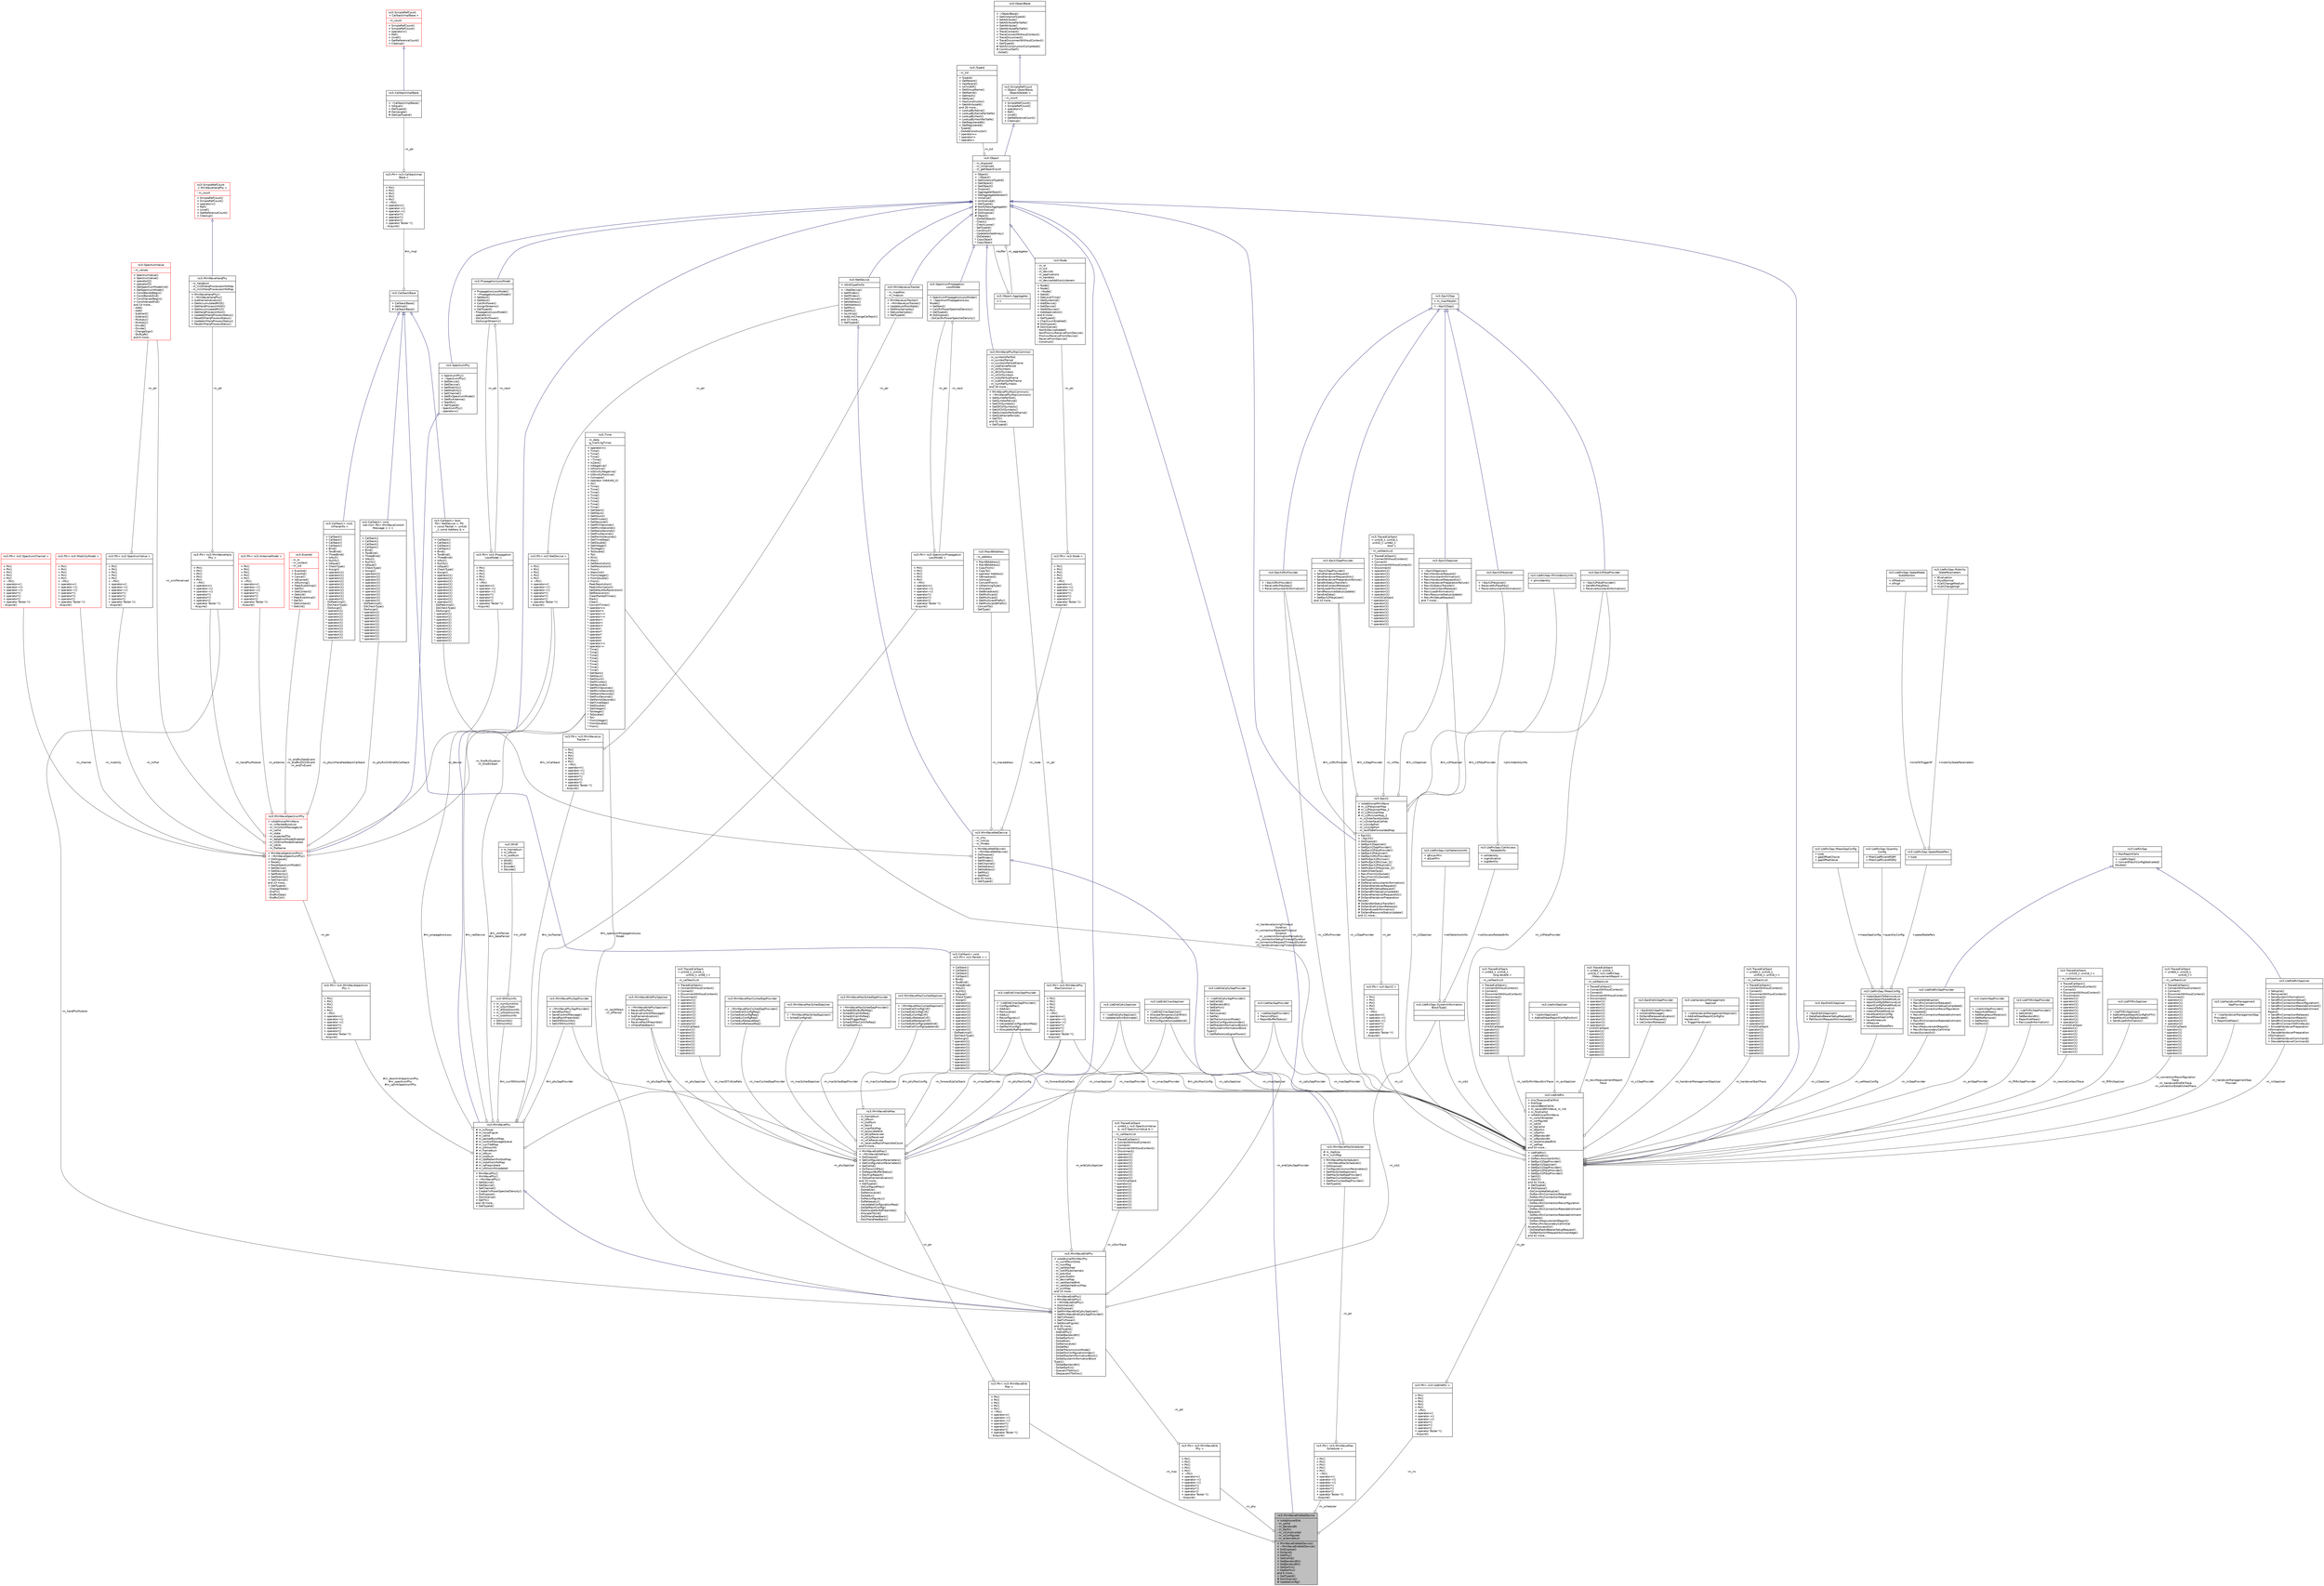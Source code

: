 digraph "ns3::MmWaveEnbNetDevice"
{
  edge [fontname="Helvetica",fontsize="10",labelfontname="Helvetica",labelfontsize="10"];
  node [fontname="Helvetica",fontsize="10",shape=record];
  Node1 [label="{ns3::MmWaveEnbNetDevice\n|+ isAdditionalEnb\l- m_cellId\l- m_Bandwidth\l- m_Earfcn\l- m_isConstructed\l- m_isConfigured\l- m_antennaNum\l|+ MmWaveEnbNetDevice()\l+ ~MmWaveEnbNetDevice()\l+ DoDispose()\l+ DoSend()\l+ GetPhy()\l+ GetCellId()\l+ GetBandwidth()\l+ SetBandwidth()\l+ SetEarfcn()\l+ GetEarfcn()\land 6 more...\l+ GetTypeId()\l# DoInitialize()\l# UpdateConfig()\l}",height=0.2,width=0.4,color="black", fillcolor="grey75", style="filled", fontcolor="black"];
  Node2 -> Node1 [dir="back",color="midnightblue",fontsize="10",style="solid",arrowtail="onormal"];
  Node2 [label="{ns3::MmWaveNetDevice\n|- m_mtu\l- m_linkUp\l- m_ifIndex\l|+ MmWaveNetDevice()\l+ ~MmWaveNetDevice()\l+ DoDispose()\l+ SetIfIndex()\l+ GetIfIndex()\l+ GetChannel()\l+ SetAddress()\l+ GetAddress()\l+ SetMtu()\l+ GetMtu()\land 20 more...\l+ GetTypeId()\l}",height=0.2,width=0.4,color="black", fillcolor="white", style="filled",URL="$dd/d87/classns3_1_1MmWaveNetDevice.html"];
  Node3 -> Node2 [dir="back",color="midnightblue",fontsize="10",style="solid",arrowtail="onormal"];
  Node3 [label="{ns3::NetDevice\n|+ isEnbTypeForDc\l|+ ~NetDevice()\l+ SetIfIndex()\l+ GetIfIndex()\l+ GetChannel()\l+ SetAddress()\l+ GetAddress()\l+ SetMtu()\l+ GetMtu()\l+ IsLinkUp()\l+ AddLinkChangeCallback()\land 15 more...\l+ GetTypeId()\l}",height=0.2,width=0.4,color="black", fillcolor="white", style="filled",URL="$d9/dac/classns3_1_1NetDevice.html",tooltip="Network layer to device interface. "];
  Node4 -> Node3 [dir="back",color="midnightblue",fontsize="10",style="solid",arrowtail="onormal"];
  Node4 [label="{ns3::Object\n|- m_disposed\l- m_initialized\l- m_getObjectCount\l|+ Object()\l+ ~Object()\l+ GetInstanceTypeId()\l+ GetObject()\l+ GetObject()\l+ Dispose()\l+ AggregateObject()\l+ GetAggregateIterator()\l+ Initialize()\l+ IsInitialized()\l+ GetTypeId()\l# NotifyNewAggregate()\l# DoInitialize()\l# DoDispose()\l# Object()\l- DoGetObject()\l- Check()\l- CheckLoose()\l- SetTypeId()\l- Construct()\l- UpdateSortedArray()\l- DoDelete()\l* CopyObject\l* CopyObject\l}",height=0.2,width=0.4,color="black", fillcolor="white", style="filled",URL="$d9/d77/classns3_1_1Object.html",tooltip="A base class which provides memory management and object aggregation. "];
  Node5 -> Node4 [dir="back",color="midnightblue",fontsize="10",style="solid",arrowtail="onormal"];
  Node5 [label="{ns3::SimpleRefCount\l\< Object, ObjectBase,\l ObjectDeleter \>\n|- m_count\l|+ SimpleRefCount()\l+ SimpleRefCount()\l+ operator=()\l+ Ref()\l+ Unref()\l+ GetReferenceCount()\l+ Cleanup()\l}",height=0.2,width=0.4,color="black", fillcolor="white", style="filled",URL="$da/da1/classns3_1_1SimpleRefCount.html"];
  Node6 -> Node5 [dir="back",color="midnightblue",fontsize="10",style="solid",arrowtail="onormal"];
  Node6 [label="{ns3::ObjectBase\n||+ ~ObjectBase()\l+ GetInstanceTypeId()\l+ SetAttribute()\l+ SetAttributeFailSafe()\l+ GetAttribute()\l+ GetAttributeFailSafe()\l+ TraceConnect()\l+ TraceConnectWithoutContext()\l+ TraceDisconnect()\l+ TraceDisconnectWithoutContext()\l+ GetTypeId()\l# NotifyConstructionCompleted()\l# ConstructSelf()\l- DoSet()\l}",height=0.2,width=0.4,color="black", fillcolor="white", style="filled",URL="$d2/dac/classns3_1_1ObjectBase.html",tooltip="Anchor the ns-3 type and attribute system. "];
  Node7 -> Node4 [color="grey25",fontsize="10",style="solid",label=" -m_tid" ,arrowhead="odiamond"];
  Node7 [label="{ns3::TypeId\n|- m_tid\l|+ TypeId()\l+ GetParent()\l+ HasParent()\l+ IsChildOf()\l+ GetGroupName()\l+ GetName()\l+ GetHash()\l+ GetSize()\l+ HasConstructor()\l+ GetAttributeN()\land 26 more...\l+ LookupByName()\l+ LookupByNameFailSafe()\l+ LookupByHash()\l+ LookupByHashFailSafe()\l+ GetRegisteredN()\l+ GetRegistered()\l- TypeId()\l- DoAddConstructor()\l* operator==\l* operator!=\l* operator\<\l}",height=0.2,width=0.4,color="black", fillcolor="white", style="filled",URL="$d6/d11/classns3_1_1TypeId.html",tooltip="a unique identifier for an interface. "];
  Node8 -> Node4 [color="grey25",fontsize="10",style="solid",label=" -m_aggregates" ,arrowhead="odiamond"];
  Node8 [label="{ns3::Object::Aggregates\n|+ n\l|}",height=0.2,width=0.4,color="black", fillcolor="white", style="filled",URL="$d5/de9/structns3_1_1Object_1_1Aggregates.html"];
  Node4 -> Node8 [color="grey25",fontsize="10",style="solid",label=" +buffer" ,arrowhead="odiamond"];
  Node9 -> Node2 [color="grey25",fontsize="10",style="solid",label=" -m_macaddress" ,arrowhead="odiamond"];
  Node9 [label="{ns3::Mac48Address\n|- m_address\l|+ Mac48Address()\l+ Mac48Address()\l+ CopyFrom()\l+ CopyTo()\l+ operator Address()\l+ IsBroadcast()\l+ IsGroup()\l+ ConvertFrom()\l+ IsMatchingType()\l+ Allocate()\l+ GetBroadcast()\l+ GetMulticast()\l+ GetMulticast()\l+ GetMulticastPrefix()\l+ GetMulticast6Prefix()\l- ConvertTo()\l- GetType()\l}",height=0.2,width=0.4,color="black", fillcolor="white", style="filled",URL="$db/dee/classns3_1_1Mac48Address.html",tooltip="an EUI-48 address "];
  Node10 -> Node2 [color="grey25",fontsize="10",style="solid",label=" -m_node" ,arrowhead="odiamond"];
  Node10 [label="{ns3::Ptr\< ns3::Node \>\n||+ Ptr()\l+ Ptr()\l+ Ptr()\l+ Ptr()\l+ Ptr()\l+ ~Ptr()\l+ operator=()\l+ operator-\>()\l+ operator-\>()\l+ operator*()\l+ operator*()\l+ operator!()\l+ operator Tester *()\l- Acquire()\l}",height=0.2,width=0.4,color="black", fillcolor="white", style="filled",URL="$dc/d90/classns3_1_1Ptr.html"];
  Node11 -> Node10 [color="grey25",fontsize="10",style="solid",label=" -m_ptr" ,arrowhead="odiamond"];
  Node11 [label="{ns3::Node\n|- m_id\l- m_sid\l- m_devices\l- m_applications\l- m_handlers\l- m_deviceAdditionListeners\l|+ Node()\l+ Node()\l+ ~Node()\l+ GetId()\l+ GetLocalTime()\l+ GetSystemId()\l+ AddDevice()\l+ GetDevice()\l+ GetNDevices()\l+ AddApplication()\land 6 more...\l+ GetTypeId()\l+ ChecksumEnabled()\l# DoDispose()\l# DoInitialize()\l- NotifyDeviceAdded()\l- NonPromiscReceiveFromDevice()\l- PromiscReceiveFromDevice()\l- ReceiveFromDevice()\l- Construct()\l}",height=0.2,width=0.4,color="black", fillcolor="white", style="filled",URL="$dd/ded/classns3_1_1Node.html",tooltip="A network Node. "];
  Node4 -> Node11 [dir="back",color="midnightblue",fontsize="10",style="solid",arrowtail="onormal"];
  Node12 -> Node2 [color="grey25",fontsize="10",style="solid",label=" #m_rxCallback" ,arrowhead="odiamond"];
  Node12 [label="{ns3::Callback\< bool,\l Ptr\< NetDevice \>, Ptr\l\< const Packet \>, uint16\l_t, const Address & \>\n||+ Callback()\l+ Callback()\l+ Callback()\l+ Callback()\l+ Bind()\l+ TwoBind()\l+ ThreeBind()\l+ IsNull()\l+ Nullify()\l+ IsEqual()\l+ CheckType()\l+ Assign()\l+ operator()()\l+ operator()()\l+ operator()()\l+ operator()()\l+ operator()()\l+ operator()()\l+ operator()()\l+ operator()()\l+ operator()()\l+ operator()()\l- DoPeekImpl()\l- DoCheckType()\l- DoAssign()\l* operator()()\l* operator()()\l* operator()()\l* operator()()\l* operator()()\l* operator()()\l* operator()()\l* operator()()\l* operator()()\l* operator()()\l}",height=0.2,width=0.4,color="black", fillcolor="white", style="filled",URL="$d1/d48/classns3_1_1Callback.html"];
  Node13 -> Node12 [dir="back",color="midnightblue",fontsize="10",style="solid",arrowtail="onormal"];
  Node13 [label="{ns3::CallbackBase\n||+ CallbackBase()\l+ GetImpl()\l# CallbackBase()\l}",height=0.2,width=0.4,color="black", fillcolor="white", style="filled",URL="$d7/db5/classns3_1_1CallbackBase.html"];
  Node14 -> Node13 [color="grey25",fontsize="10",style="solid",label=" #m_impl" ,arrowhead="odiamond"];
  Node14 [label="{ns3::Ptr\< ns3::CallbackImpl\lBase \>\n||+ Ptr()\l+ Ptr()\l+ Ptr()\l+ Ptr()\l+ Ptr()\l+ ~Ptr()\l+ operator=()\l+ operator-\>()\l+ operator-\>()\l+ operator*()\l+ operator*()\l+ operator!()\l+ operator Tester *()\l- Acquire()\l}",height=0.2,width=0.4,color="black", fillcolor="white", style="filled",URL="$dc/d90/classns3_1_1Ptr.html"];
  Node15 -> Node14 [color="grey25",fontsize="10",style="solid",label=" -m_ptr" ,arrowhead="odiamond"];
  Node15 [label="{ns3::CallbackImplBase\n||+ ~CallbackImplBase()\l+ IsEqual()\l+ GetTypeid()\l# Demangle()\l# GetCppTypeid()\l}",height=0.2,width=0.4,color="black", fillcolor="white", style="filled",URL="$d3/dfa/classns3_1_1CallbackImplBase.html"];
  Node16 -> Node15 [dir="back",color="midnightblue",fontsize="10",style="solid",arrowtail="onormal"];
  Node16 [label="{ns3::SimpleRefCount\l\< CallbackImplBase \>\n|- m_count\l|+ SimpleRefCount()\l+ SimpleRefCount()\l+ operator=()\l+ Ref()\l+ Unref()\l+ GetReferenceCount()\l+ Cleanup()\l}",height=0.2,width=0.4,color="red", fillcolor="white", style="filled",URL="$da/da1/classns3_1_1SimpleRefCount.html"];
  Node17 -> Node1 [color="grey25",fontsize="10",style="solid",label=" -m_rrc" ,arrowhead="odiamond"];
  Node17 [label="{ns3::Ptr\< ns3::LteEnbRrc \>\n||+ Ptr()\l+ Ptr()\l+ Ptr()\l+ Ptr()\l+ Ptr()\l+ ~Ptr()\l+ operator=()\l+ operator-\>()\l+ operator-\>()\l+ operator*()\l+ operator*()\l+ operator!()\l+ operator Tester *()\l- Acquire()\l}",height=0.2,width=0.4,color="black", fillcolor="white", style="filled",URL="$dc/d90/classns3_1_1Ptr.html"];
  Node18 -> Node17 [color="grey25",fontsize="10",style="solid",label=" -m_ptr" ,arrowhead="odiamond"];
  Node18 [label="{ns3::LteEnbRrc\n|+ ImsiTosecondCellRnti\l+ EnbType\l+ secondBestCellId\l+ m_secondMmWave_m_rnti\l+ m_firstCellId\l+ isAdditionalMmWave\l- m_switchEnabled\l- m_configured\l- m_cellId\l- m_lteCellId\l- m_dlEarfcn\l- m_ulEarfcn\l- m_dlBandwidth\l- m_ulBandwidth\l- m_lastAllocatedRnti\l- m_ueMap\land 43 more...\l|+ LteEnbRrc()\l+ ~LteEnbRrc()\l+ DoRecvAssistantInfo()\l+ SetEpcX2SapProvider()\l+ GetEpcX2SapUser()\l+ GetEpcX2SapProvider()\l+ SetEpcX2PdcpProvider()\l+ GetEpcX2PdcpProvider()\l+ SetX2()\l+ GetX2()\land 42 more...\l+ GetTypeId()\l# DoDispose()\l- DoCompleteSetupUe()\l- DoRecvRrcConnectionRequest()\l- DoRecvRrcConnectionSetup\lCompleted()\l- DoRecvRrcConnectionReconfiguration\lCompleted()\l- DoRecvRrcConnectionReestablishment\lRequest()\l- DoRecvRrcConnectionReestablishment\lComplete()\l- DoRecvMeasurementReport()\l- DoRecvRrcSecondaryCellInitial\lAccessSuccessful()\l- DoDataRadioBearerSetupRequest()\l- DoPathSwitchRequestAcknowledge()\land 42 more...\l}",height=0.2,width=0.4,color="black", fillcolor="white", style="filled",URL="$de/d65/classns3_1_1LteEnbRrc.html"];
  Node4 -> Node18 [dir="back",color="midnightblue",fontsize="10",style="solid",arrowtail="onormal"];
  Node19 -> Node18 [color="grey25",fontsize="10",style="solid",label=" -m_notifyMmWaveSinrTrace" ,arrowhead="odiamond"];
  Node19 [label="{ns3::TracedCallback\l\< uint64_t, uint16_t,\l long double \>\n|- m_callbackList\l|+ TracedCallback()\l+ ConnectWithoutContext()\l+ Connect()\l+ DisconnectWithoutContext()\l+ Disconnect()\l+ operator()()\l+ operator()()\l+ operator()()\l+ operator()()\l+ operator()()\l+ operator()()\l+ operator()()\l+ operator()()\l+ operator()()\l* Uint32Callback\l* operator()()\l* operator()()\l* operator()()\l* operator()()\l* operator()()\l* operator()()\l* operator()()\l* operator()()\l* operator()()\l}",height=0.2,width=0.4,color="black", fillcolor="white", style="filled",URL="$df/dec/classns3_1_1TracedCallback.html"];
  Node20 -> Node18 [color="grey25",fontsize="10",style="solid",label=" -m_anrSapUser" ,arrowhead="odiamond"];
  Node20 [label="{ns3::LteAnrSapUser\n||+ ~LteAnrSapUser()\l+ AddUeMeasReportConfigForAnr()\l}",height=0.2,width=0.4,color="black", fillcolor="white", style="filled",URL="$dd/d11/classns3_1_1LteAnrSapUser.html",tooltip="Service Access Point (SAP) offered by the eNodeB RRC instance to the ANR instance. "];
  Node21 -> Node18 [color="grey25",fontsize="10",style="solid",label=" -m_cphySapProvider" ,arrowhead="odiamond"];
  Node21 [label="{ns3::LteEnbCphySapProvider\n||+ ~LteEnbCphySapProvider()\l+ SetCellId()\l+ SetBandwidth()\l+ SetEarfcn()\l+ AddUe()\l+ RemoveUe()\l+ SetPa()\l+ SetTransmissionMode()\l+ SetSrsConfigurationIndex()\l+ SetMasterInformationBlock()\l+ SetSystemInformationBlock\lType1()\l+ GetReferenceSignalPower()\l}",height=0.2,width=0.4,color="black", fillcolor="white", style="filled",URL="$db/d1a/classns3_1_1LteEnbCphySapProvider.html"];
  Node22 -> Node18 [color="grey25",fontsize="10",style="solid",label=" -m_x2SapProvider" ,arrowhead="odiamond"];
  Node22 [label="{ns3::EpcX2SapProvider\n||+ ~EpcX2SapProvider()\l+ SendHandoverRequest()\l+ SendHandoverRequestAck()\l+ SendHandoverPreparationFailure()\l+ SendSnStatusTransfer()\l+ SendUeContextRelease()\l+ SendLoadInformation()\l+ SendResourceStatusUpdate()\l+ SendUeData()\l+ SetEpcX2PdcpUser()\land 14 more...\l}",height=0.2,width=0.4,color="black", fillcolor="white", style="filled",URL="$d4/d17/classns3_1_1EpcX2SapProvider.html"];
  Node23 -> Node22 [dir="back",color="midnightblue",fontsize="10",style="solid",arrowtail="onormal"];
  Node23 [label="{ns3::EpcX2Sap\n|+ m_maxPdcpSn\l|+ ~EpcX2Sap()\l}",height=0.2,width=0.4,color="black", fillcolor="white", style="filled",URL="$d1/dc9/classns3_1_1EpcX2Sap.html",tooltip="Common structures for EpcX2SapProvider and EpcX2SapUser. "];
  Node24 -> Node18 [color="grey25",fontsize="10",style="solid",label=" -m_recvMeasurementReport\lTrace" ,arrowhead="odiamond"];
  Node24 [label="{ns3::TracedCallback\l\< uint64_t, uint16_t,\l uint16_t, ns3::LteRrcSap\l::MeasurementReport \>\n|- m_callbackList\l|+ TracedCallback()\l+ ConnectWithoutContext()\l+ Connect()\l+ DisconnectWithoutContext()\l+ Disconnect()\l+ operator()()\l+ operator()()\l+ operator()()\l+ operator()()\l+ operator()()\l+ operator()()\l+ operator()()\l+ operator()()\l+ operator()()\l* Uint32Callback\l* operator()()\l* operator()()\l* operator()()\l* operator()()\l* operator()()\l* operator()()\l* operator()()\l* operator()()\l* operator()()\l}",height=0.2,width=0.4,color="black", fillcolor="white", style="filled",URL="$df/dec/classns3_1_1TracedCallback.html"];
  Node25 -> Node18 [color="grey25",fontsize="10",style="solid",label=" -m_cmacSapUser" ,arrowhead="odiamond"];
  Node25 [label="{ns3::LteEnbCmacSapUser\n||+ ~LteEnbCmacSapUser()\l+ AllocateTemporaryCellRnti()\l+ NotifyLcConfigResult()\l+ RrcConfigurationUpdateInd()\l}",height=0.2,width=0.4,color="black", fillcolor="white", style="filled",URL="$d8/d14/classns3_1_1LteEnbCmacSapUser.html"];
  Node26 -> Node18 [color="grey25",fontsize="10",style="solid",label=" -m_cphySapUser" ,arrowhead="odiamond"];
  Node26 [label="{ns3::LteEnbCphySapUser\n||+ ~LteEnbCphySapUser()\l+ UpdateUeSinrEstimate()\l}",height=0.2,width=0.4,color="black", fillcolor="white", style="filled",URL="$d1/d56/classns3_1_1LteEnbCphySapUser.html"];
  Node27 -> Node18 [color="grey25",fontsize="10",style="solid",label=" -m_s1SapProvider" ,arrowhead="odiamond"];
  Node27 [label="{ns3::EpcEnbS1SapProvider\n||+ ~EpcEnbS1SapProvider()\l+ InitialUeMessage()\l+ DoSendReleaseIndication()\l+ PathSwitchRequest()\l+ UeContextRelease()\l}",height=0.2,width=0.4,color="black", fillcolor="white", style="filled",URL="$d6/d42/classns3_1_1EpcEnbS1SapProvider.html"];
  Node28 -> Node18 [color="grey25",fontsize="10",style="solid",label=" -m_handoverManagementSapUser" ,arrowhead="odiamond"];
  Node28 [label="{ns3::LteHandoverManagement\lSapUser\n||+ ~LteHandoverManagementSapUser()\l+ AddUeMeasReportConfigFor\lHandover()\l+ TriggerHandover()\l}",height=0.2,width=0.4,color="black", fillcolor="white", style="filled",URL="$d4/deb/classns3_1_1LteHandoverManagementSapUser.html",tooltip="Service Access Point (SAP) offered by the eNodeB RRC instance to the handover algorithm instance..."];
  Node29 -> Node18 [color="grey25",fontsize="10",style="solid",label=" -m_handoverStartTrace" ,arrowhead="odiamond"];
  Node29 [label="{ns3::TracedCallback\l\< uint64_t, uint16_t,\l uint16_t, uint16_t \>\n|- m_callbackList\l|+ TracedCallback()\l+ ConnectWithoutContext()\l+ Connect()\l+ DisconnectWithoutContext()\l+ Disconnect()\l+ operator()()\l+ operator()()\l+ operator()()\l+ operator()()\l+ operator()()\l+ operator()()\l+ operator()()\l+ operator()()\l+ operator()()\l* Uint32Callback\l* operator()()\l* operator()()\l* operator()()\l* operator()()\l* operator()()\l* operator()()\l* operator()()\l* operator()()\l* operator()()\l}",height=0.2,width=0.4,color="black", fillcolor="white", style="filled",URL="$df/dec/classns3_1_1TracedCallback.html"];
  Node30 -> Node18 [color="grey25",fontsize="10",style="solid",label=" -m_handoverJoiningTimeout\lDuration\n-m_connectionRejectedTimeout\lDuration\n-m_systemInformationPeriodicity\n-m_connectionSetupTimeoutDuration\n-m_connectionRequestTimeoutDuration\n-m_handoverLeavingTimeoutDuration" ,arrowhead="odiamond"];
  Node30 [label="{ns3::Time\n|- m_data\l- g_markingTimes\l|+ operator=()\l+ Time()\l+ Time()\l+ Time()\l+ ~Time()\l+ IsZero()\l+ IsNegative()\l+ IsPositive()\l+ IsStrictlyNegative()\l+ IsStrictlyPositive()\l+ Compare()\l+ operator int64x64_t()\l+ As()\l+ Time()\l+ Time()\l+ Time()\l+ Time()\l+ Time()\l+ Time()\l+ Time()\l+ Time()\l+ GetYears()\l+ GetDays()\l+ GetHours()\l+ GetMinutes()\l+ GetSeconds()\l+ GetMilliSeconds()\l+ GetMicroSeconds()\l+ GetNanoSeconds()\l+ GetPicoSeconds()\l+ GetFemtoSeconds()\l+ GetTimeStep()\l+ GetDouble()\l+ GetInteger()\l+ ToInteger()\l+ ToDouble()\l+ To()\l+ Min()\l+ Max()\l+ SetResolution()\l+ GetResolution()\l+ From()\l+ StaticInit()\l+ FromInteger()\l+ FromDouble()\l+ From()\l- PeekResolution()\l- PeekInformation()\l- SetDefaultNsResolution()\l- SetResolution()\l- ClearMarkedTimes()\l- Mark()\l- Clear()\l- ConvertTimes()\l* operator==\l* operator!=\l* operator\<=\l* operator\>=\l* operator\<\l* operator\>\l* operator+\l* operator-\l* operator*\l* operator*\l* operator/\l* operator/\l* operator+=\l* operator-=\l* Time()\l* Time()\l* Time()\l* Time()\l* Time()\l* Time()\l* Time()\l* Time()\l* GetYears()\l* GetDays()\l* GetHours()\l* GetMinutes()\l* GetSeconds()\l* GetMilliSeconds()\l* GetMicroSeconds()\l* GetNanoSeconds()\l* GetPicoSeconds()\l* GetFemtoSeconds()\l* GetTimeStep()\l* GetDouble()\l* GetInteger()\l* ToInteger()\l* ToDouble()\l* To()\l* FromInteger()\l* FromDouble()\l* From()\l}",height=0.2,width=0.4,color="black", fillcolor="white", style="filled",URL="$dc/d04/classns3_1_1Time.html",tooltip="Simulation virtual time values and global simulation resolution. "];
  Node31 -> Node18 [color="grey25",fontsize="10",style="solid",label=" -m_ueMeasConfig" ,arrowhead="odiamond"];
  Node31 [label="{ns3::LteRrcSap::MeasConfig\n|+ measObjectToRemoveList\l+ measObjectToAddModList\l+ reportConfigToRemoveList\l+ reportConfigToAddModList\l+ measIdToRemoveList\l+ measIdToAddModList\l+ haveQuantityConfig\l+ haveMeasGapConfig\l+ haveSmeasure\l+ sMeasure\l+ haveSpeedStatePars\l|}",height=0.2,width=0.4,color="black", fillcolor="white", style="filled",URL="$d7/d45/structns3_1_1LteRrcSap_1_1MeasConfig.html"];
  Node32 -> Node31 [color="grey25",fontsize="10",style="solid",label=" +quantityConfig" ,arrowhead="odiamond"];
  Node32 [label="{ns3::LteRrcSap::Quantity\lConfig\n|+ filterCoefficientRSRP\l+ filterCoefficientRSRQ\l|}",height=0.2,width=0.4,color="black", fillcolor="white", style="filled",URL="$d8/d34/structns3_1_1LteRrcSap_1_1QuantityConfig.html"];
  Node33 -> Node31 [color="grey25",fontsize="10",style="solid",label=" +speedStatePars" ,arrowhead="odiamond"];
  Node33 [label="{ns3::LteRrcSap::SpeedStatePars\n|+ type\l|}",height=0.2,width=0.4,color="black", fillcolor="white", style="filled",URL="$dc/d8e/structns3_1_1LteRrcSap_1_1SpeedStatePars.html"];
  Node34 -> Node33 [color="grey25",fontsize="10",style="solid",label=" +mobilityStateParameters" ,arrowhead="odiamond"];
  Node34 [label="{ns3::LteRrcSap::Mobility\lStateParameters\n|+ tEvaluation\l+ tHystNormal\l+ nCellChangeMedium\l+ nCellChangeHigh\l|}",height=0.2,width=0.4,color="black", fillcolor="white", style="filled",URL="$de/d42/structns3_1_1LteRrcSap_1_1MobilityStateParameters.html"];
  Node35 -> Node33 [color="grey25",fontsize="10",style="solid",label=" +timeToTriggerSf" ,arrowhead="odiamond"];
  Node35 [label="{ns3::LteRrcSap::SpeedState\lScaleFactors\n|+ sfMedium\l+ sfHigh\l|}",height=0.2,width=0.4,color="black", fillcolor="white", style="filled",URL="$dc/df9/structns3_1_1LteRrcSap_1_1SpeedStateScaleFactors.html"];
  Node36 -> Node31 [color="grey25",fontsize="10",style="solid",label=" +measGapConfig" ,arrowhead="odiamond"];
  Node36 [label="{ns3::LteRrcSap::MeasGapConfig\n|+ type\l+ gapOffsetChoice\l+ gapOffsetValue\l|}",height=0.2,width=0.4,color="black", fillcolor="white", style="filled",URL="$df/d90/structns3_1_1LteRrcSap_1_1MeasGapConfig.html"];
  Node37 -> Node18 [color="grey25",fontsize="10",style="solid",label=" -m_s1SapUser" ,arrowhead="odiamond"];
  Node37 [label="{ns3::EpcEnbS1SapUser\n||+ ~EpcEnbS1SapUser()\l+ DataRadioBearerSetupRequest()\l+ PathSwitchRequestAcknowledge()\l}",height=0.2,width=0.4,color="black", fillcolor="white", style="filled",URL="$db/de1/classns3_1_1EpcEnbS1SapUser.html"];
  Node38 -> Node18 [color="grey25",fontsize="10",style="solid",label=" -m_rrcSapUser" ,arrowhead="odiamond"];
  Node38 [label="{ns3::LteEnbRrcSapUser\n||+ SetupUe()\l+ RemoveUe()\l+ SendSystemInformation()\l+ SendRrcConnectionSetup()\l+ SendRrcConnectionReconfiguration()\l+ SendRrcConnectionReestablishment()\l+ SendRrcConnectionReestablishment\lReject()\l+ SendRrcConnectionRelease()\l+ SendRrcConnectionReject()\l+ SendRrcConnectionSwitch()\l+ SendRrcConnectToMmWave()\l+ EncodeHandoverPreparation\lInformation()\l+ DecodeHandoverPreparation\lInformation()\l+ EncodeHandoverCommand()\l+ DecodeHandoverCommand()\l}",height=0.2,width=0.4,color="black", fillcolor="white", style="filled",URL="$dc/d92/classns3_1_1LteEnbRrcSapUser.html",tooltip="Part of the RRC protocol. This Service Access Point (SAP) is used by the eNB RRC to send messages to ..."];
  Node39 -> Node38 [dir="back",color="midnightblue",fontsize="10",style="solid",arrowtail="onormal"];
  Node39 [label="{ns3::LteRrcSap\n|+ MaxReportCells\l|+ ~LteRrcSap()\l+ ConvertPdschConfigDedicated2\lDouble()\l}",height=0.2,width=0.4,color="black", fillcolor="white", style="filled",URL="$d4/d3e/classns3_1_1LteRrcSap.html",tooltip="Class holding definition common to all UE/eNodeB SAP Users/Providers. "];
  Node40 -> Node18 [color="grey25",fontsize="10",style="solid",label=" -m_anrSapProvider" ,arrowhead="odiamond"];
  Node40 [label="{ns3::LteAnrSapProvider\n||+ ~LteAnrSapProvider()\l+ ReportUeMeas()\l+ AddNeighbourRelation()\l+ GetNoRemove()\l+ GetNoHo()\l+ GetNoX2()\l}",height=0.2,width=0.4,color="black", fillcolor="white", style="filled",URL="$de/ddf/classns3_1_1LteAnrSapProvider.html",tooltip="Service Access Point (SAP) offered by the ANR instance to the eNodeB RRC instance. "];
  Node41 -> Node18 [color="grey25",fontsize="10",style="solid",label=" -m_x2SapUser" ,arrowhead="odiamond"];
  Node41 [label="{ns3::EpcX2SapUser\n||+ ~EpcX2SapUser()\l+ RecvHandoverRequest()\l+ RecvAssistantInformation()\l+ RecvHandoverRequestAck()\l+ RecvHandoverPreparationFailure()\l+ RecvSnStatusTransfer()\l+ RecvUeContextRelease()\l+ RecvLoadInformation()\l+ RecvResourceStatusUpdate()\l+ RecvRlcSetupRequest()\land 7 more...\l}",height=0.2,width=0.4,color="black", fillcolor="white", style="filled",URL="$d8/dce/classns3_1_1EpcX2SapUser.html"];
  Node23 -> Node41 [dir="back",color="midnightblue",fontsize="10",style="solid",arrowtail="onormal"];
  Node42 -> Node18 [color="grey25",fontsize="10",style="solid",label=" -m_ffrRrcSapProvider" ,arrowhead="odiamond"];
  Node42 [label="{ns3::LteFfrRrcSapProvider\n||+ ~LteFfrRrcSapProvider()\l+ SetCellId()\l+ SetBandwidth()\l+ ReportUeMeas()\l+ RecvLoadInformation()\l}",height=0.2,width=0.4,color="black", fillcolor="white", style="filled",URL="$db/d57/classns3_1_1LteFfrRrcSapProvider.html",tooltip="Service Access Point (SAP) offered by the Frequency Reuse algorithm instance to the eNodeB RRC instan..."];
  Node43 -> Node18 [color="grey25",fontsize="10",style="solid",label=" -m_forwardUpCallback" ,arrowhead="odiamond"];
  Node43 [label="{ns3::Callback\< void,\l ns3::Ptr\< ns3::Packet \> \>\n||+ Callback()\l+ Callback()\l+ Callback()\l+ Callback()\l+ Bind()\l+ TwoBind()\l+ ThreeBind()\l+ IsNull()\l+ Nullify()\l+ IsEqual()\l+ CheckType()\l+ Assign()\l+ operator()()\l+ operator()()\l+ operator()()\l+ operator()()\l+ operator()()\l+ operator()()\l+ operator()()\l+ operator()()\l+ operator()()\l+ operator()()\l- DoPeekImpl()\l- DoCheckType()\l- DoAssign()\l* operator()()\l* operator()()\l* operator()()\l* operator()()\l* operator()()\l* operator()()\l* operator()()\l* operator()()\l* operator()()\l* operator()()\l}",height=0.2,width=0.4,color="black", fillcolor="white", style="filled",URL="$d1/d48/classns3_1_1Callback.html"];
  Node13 -> Node43 [dir="back",color="midnightblue",fontsize="10",style="solid",arrowtail="onormal"];
  Node44 -> Node18 [color="grey25",fontsize="10",style="solid",label=" -m_newUeContextTrace" ,arrowhead="odiamond"];
  Node44 [label="{ns3::TracedCallback\l\< uint16_t, uint16_t \>\n|- m_callbackList\l|+ TracedCallback()\l+ ConnectWithoutContext()\l+ Connect()\l+ DisconnectWithoutContext()\l+ Disconnect()\l+ operator()()\l+ operator()()\l+ operator()()\l+ operator()()\l+ operator()()\l+ operator()()\l+ operator()()\l+ operator()()\l+ operator()()\l* Uint32Callback\l* operator()()\l* operator()()\l* operator()()\l* operator()()\l* operator()()\l* operator()()\l* operator()()\l* operator()()\l* operator()()\l}",height=0.2,width=0.4,color="black", fillcolor="white", style="filled",URL="$df/dec/classns3_1_1TracedCallback.html"];
  Node45 -> Node18 [color="grey25",fontsize="10",style="solid",label=" -m_x2PdcpProvider" ,arrowhead="odiamond"];
  Node45 [label="{ns3::EpcX2PdcpProvider\n||+ ~EpcX2PdcpProvider()\l+ SendMcPdcpPdu()\l+ ReceiveAssistantInformation()\l}",height=0.2,width=0.4,color="black", fillcolor="white", style="filled",URL="$d8/d42/classns3_1_1EpcX2PdcpProvider.html"];
  Node23 -> Node45 [dir="back",color="midnightblue",fontsize="10",style="solid",arrowtail="onormal"];
  Node46 -> Node18 [color="grey25",fontsize="10",style="solid",label=" -m_ffrRrcSapUser" ,arrowhead="odiamond"];
  Node46 [label="{ns3::LteFfrRrcSapUser\n||+ ~LteFfrRrcSapUser()\l+ AddUeMeasReportConfigForFfr()\l+ SetPdschConfigDedicated()\l+ SendLoadInformation()\l}",height=0.2,width=0.4,color="black", fillcolor="white", style="filled",URL="$da/d7f/classns3_1_1LteFfrRrcSapUser.html",tooltip="Service Access Point (SAP) offered by the eNodeB RRC instance to the Frequency Reuse algorithm instan..."];
  Node47 -> Node18 [color="grey25",fontsize="10",style="solid",label=" -m_cmacSapProvider" ,arrowhead="odiamond"];
  Node47 [label="{ns3::LteEnbCmacSapProvider\n||+ ~LteEnbCmacSapProvider()\l+ ConfigureMac()\l+ AddUe()\l+ RemoveUe()\l+ AddLc()\l+ ReconfigureLc()\l+ ReleaseLc()\l+ UeUpdateConfigurationReq()\l+ GetRachConfig()\l+ AllocateNcRaPreamble()\l}",height=0.2,width=0.4,color="black", fillcolor="white", style="filled",URL="$dd/d73/classns3_1_1LteEnbCmacSapProvider.html"];
  Node48 -> Node18 [color="grey25",fontsize="10",style="solid",label=" -m_connectionReconfiguration\lTrace\n-m_handoverEndOkTrace\n-m_connectionEstablishedTrace" ,arrowhead="odiamond"];
  Node48 [label="{ns3::TracedCallback\l\< uint64_t, uint16_t,\l uint16_t \>\n|- m_callbackList\l|+ TracedCallback()\l+ ConnectWithoutContext()\l+ Connect()\l+ DisconnectWithoutContext()\l+ Disconnect()\l+ operator()()\l+ operator()()\l+ operator()()\l+ operator()()\l+ operator()()\l+ operator()()\l+ operator()()\l+ operator()()\l+ operator()()\l* Uint32Callback\l* operator()()\l* operator()()\l* operator()()\l* operator()()\l* operator()()\l* operator()()\l* operator()()\l* operator()()\l* operator()()\l}",height=0.2,width=0.4,color="black", fillcolor="white", style="filled",URL="$df/dec/classns3_1_1TracedCallback.html"];
  Node49 -> Node18 [color="grey25",fontsize="10",style="solid",label=" -m_sib1" ,arrowhead="odiamond"];
  Node49 [label="{ns3::LteRrcSap::SystemInformation\lBlockType1\n||}",height=0.2,width=0.4,color="black", fillcolor="white", style="filled",URL="$da/dc9/structns3_1_1LteRrcSap_1_1SystemInformationBlockType1.html"];
  Node50 -> Node49 [color="grey25",fontsize="10",style="solid",label=" +cellSelectionInfo" ,arrowhead="odiamond"];
  Node50 [label="{ns3::LteRrcSap::CellSelectionInfo\n|+ qRxLevMin\l+ qQualMin\l|}",height=0.2,width=0.4,color="black", fillcolor="white", style="filled",URL="$de/d73/structns3_1_1LteRrcSap_1_1CellSelectionInfo.html"];
  Node51 -> Node49 [color="grey25",fontsize="10",style="solid",label=" +cellAccessRelatedInfo" ,arrowhead="odiamond"];
  Node51 [label="{ns3::LteRrcSap::CellAccess\lRelatedInfo\n|+ cellIdentity\l+ csgIndication\l+ csgIdentity\l|}",height=0.2,width=0.4,color="black", fillcolor="white", style="filled",URL="$db/ddd/structns3_1_1LteRrcSap_1_1CellAccessRelatedInfo.html"];
  Node52 -> Node51 [color="grey25",fontsize="10",style="solid",label=" +plmnIdentityInfo" ,arrowhead="odiamond"];
  Node52 [label="{ns3::LteRrcSap::PlmnIdentityInfo\n|+ plmnIdentity\l|}",height=0.2,width=0.4,color="black", fillcolor="white", style="filled",URL="$d9/d1d/structns3_1_1LteRrcSap_1_1PlmnIdentityInfo.html"];
  Node53 -> Node18 [color="grey25",fontsize="10",style="solid",label=" -m_x2" ,arrowhead="odiamond"];
  Node53 [label="{ns3::Ptr\< ns3::EpcX2 \>\n||+ Ptr()\l+ Ptr()\l+ Ptr()\l+ Ptr()\l+ Ptr()\l+ ~Ptr()\l+ operator=()\l+ operator-\>()\l+ operator-\>()\l+ operator*()\l+ operator*()\l+ operator!()\l+ operator Tester *()\l- Acquire()\l}",height=0.2,width=0.4,color="black", fillcolor="white", style="filled",URL="$dc/d90/classns3_1_1Ptr.html"];
  Node54 -> Node53 [color="grey25",fontsize="10",style="solid",label=" -m_ptr" ,arrowhead="odiamond"];
  Node54 [label="{ns3::EpcX2\n|+ isAdditionalMmWave\l# m_x2PdcpUserMap\l# m_x2PdcpUserMap_2\l# m_x2RlcUserMap\l# m_x2RlcUserMap_2\l- m_x2InterfaceSockets\l- m_x2InterfaceCellIds\l- m_x2cUdpPort\l- m_x2uUdpPort\l- m_teidToBeForwardedMap\l|+ EpcX2()\l+ ~EpcX2()\l+ DoDispose()\l+ SetEpcX2SapUser()\l+ GetEpcX2SapProvider()\l+ GetEpcX2PdcpProvider()\l+ SetEpcX2PdcpUser()\l+ GetEpcX2RlcProvider()\l+ SetMcEpcX2RlcUser()\l+ SetMcEpcX2RlcUser_2()\l+ SetMcEpcX2PdcpUser()\l+ SetMcEpcX2PdcpUser_2()\l+ AddX2Interface()\l+ RecvFromX2cSocket()\l+ RecvFromX2uSocket()\l+ GetTypeId()\l# DoReceiveAssistantInformation()\l# DoSendHandoverRequest()\l# DoSendRlcSetupRequest()\l# DoSendRlcSetupCompleted()\l# DoSendHandoverRequestAck()\l# DoSendHandoverPreparation\lFailure()\l# DoSendSnStatusTransfer()\l# DoSendUeContextRelease()\l# DoSendLoadInformation()\l# DoSendResourceStatusUpdate()\land 11 more...\l}",height=0.2,width=0.4,color="black", fillcolor="white", style="filled",URL="$df/d1e/classns3_1_1EpcX2.html"];
  Node4 -> Node54 [dir="back",color="midnightblue",fontsize="10",style="solid",arrowtail="onormal"];
  Node55 -> Node54 [color="grey25",fontsize="10",style="solid",label=" -m_rxPdu" ,arrowhead="odiamond"];
  Node55 [label="{ns3::TracedCallback\l\< uint16_t, uint16_t,\l uint32_t, uint64_t,\l bool \>\n|- m_callbackList\l|+ TracedCallback()\l+ ConnectWithoutContext()\l+ Connect()\l+ DisconnectWithoutContext()\l+ Disconnect()\l+ operator()()\l+ operator()()\l+ operator()()\l+ operator()()\l+ operator()()\l+ operator()()\l+ operator()()\l+ operator()()\l+ operator()()\l* Uint32Callback\l* operator()()\l* operator()()\l* operator()()\l* operator()()\l* operator()()\l* operator()()\l* operator()()\l* operator()()\l* operator()()\l}",height=0.2,width=0.4,color="black", fillcolor="white", style="filled",URL="$df/dec/classns3_1_1TracedCallback.html"];
  Node22 -> Node54 [color="grey25",fontsize="10",style="solid",label=" #m_x2SapProvider" ,arrowhead="odiamond"];
  Node56 -> Node54 [color="grey25",fontsize="10",style="solid",label=" #m_x2PdcpUser" ,arrowhead="odiamond"];
  Node56 [label="{ns3::EpcX2PdcpUser\n||+ ~EpcX2PdcpUser()\l+ ReceiveMcPdcpPdu()\l+ ReceiveAssistantInformation()\l}",height=0.2,width=0.4,color="black", fillcolor="white", style="filled",URL="$d5/dcf/classns3_1_1EpcX2PdcpUser.html"];
  Node23 -> Node56 [dir="back",color="midnightblue",fontsize="10",style="solid",arrowtail="onormal"];
  Node41 -> Node54 [color="grey25",fontsize="10",style="solid",label=" #m_x2SapUser" ,arrowhead="odiamond"];
  Node45 -> Node54 [color="grey25",fontsize="10",style="solid",label=" #m_x2PdcpProvider" ,arrowhead="odiamond"];
  Node57 -> Node54 [color="grey25",fontsize="10",style="solid",label=" #m_x2RlcProvider" ,arrowhead="odiamond"];
  Node57 [label="{ns3::EpcX2RlcProvider\n||+ ~EpcX2RlcProvider()\l+ ReceiveMcPdcpSdu()\l+ ReceiveAssistantInformation()\l}",height=0.2,width=0.4,color="black", fillcolor="white", style="filled",URL="$d0/d20/classns3_1_1EpcX2RlcProvider.html"];
  Node23 -> Node57 [dir="back",color="midnightblue",fontsize="10",style="solid",arrowtail="onormal"];
  Node57 -> Node18 [color="grey25",fontsize="10",style="solid",label=" -m_x2RlcProvider" ,arrowhead="odiamond"];
  Node58 -> Node18 [color="grey25",fontsize="10",style="solid",label=" -m_macSapProvider" ,arrowhead="odiamond"];
  Node58 [label="{ns3::LteMacSapProvider\n||+ ~LteMacSapProvider()\l+ TransmitPdu()\l+ ReportBufferStatus()\l}",height=0.2,width=0.4,color="black", fillcolor="white", style="filled",URL="$db/d1a/classns3_1_1LteMacSapProvider.html"];
  Node59 -> Node18 [color="grey25",fontsize="10",style="solid",label=" -m_rrcSapProvider" ,arrowhead="odiamond"];
  Node59 [label="{ns3::LteEnbRrcSapProvider\n||+ CompleteSetupUe()\l+ RecvRrcConnectionRequest()\l+ RecvRrcConnectionSetupCompleted()\l+ RecvRrcConnectionReconfiguration\lCompleted()\l+ RecvRrcConnectionReestablishment\lRequest()\l+ RecvRrcConnectionReestablishment\lComplete()\l+ RecvMeasurementReport()\l+ RecvRrcSecondaryCellInitial\lAccessSuccessful()\l}",height=0.2,width=0.4,color="black", fillcolor="white", style="filled",URL="$d4/da8/classns3_1_1LteEnbRrcSapProvider.html",tooltip="Part of the RRC protocol. This Service Access Point (SAP) is used to let the eNB RRC receive a messag..."];
  Node39 -> Node59 [dir="back",color="midnightblue",fontsize="10",style="solid",arrowtail="onormal"];
  Node60 -> Node18 [color="grey25",fontsize="10",style="solid",label=" -m_handoverManagementSap\lProvider" ,arrowhead="odiamond"];
  Node60 [label="{ns3::LteHandoverManagement\lSapProvider\n||+ ~LteHandoverManagementSap\lProvider()\l+ ReportUeMeas()\l}",height=0.2,width=0.4,color="black", fillcolor="white", style="filled",URL="$d1/d2c/classns3_1_1LteHandoverManagementSapProvider.html",tooltip="Service Access Point (SAP) offered by the handover algorithm instance to the eNodeB RRC instance..."];
  Node61 -> Node1 [color="grey25",fontsize="10",style="solid",label=" -m_phy" ,arrowhead="odiamond"];
  Node61 [label="{ns3::Ptr\< ns3::MmWaveEnb\lPhy \>\n||+ Ptr()\l+ Ptr()\l+ Ptr()\l+ Ptr()\l+ Ptr()\l+ ~Ptr()\l+ operator=()\l+ operator-\>()\l+ operator-\>()\l+ operator*()\l+ operator*()\l+ operator!()\l+ operator Tester *()\l- Acquire()\l}",height=0.2,width=0.4,color="black", fillcolor="white", style="filled",URL="$dc/d90/classns3_1_1Ptr.html"];
  Node62 -> Node61 [color="grey25",fontsize="10",style="solid",label=" -m_ptr" ,arrowhead="odiamond"];
  Node62 [label="{ns3::MmWaveEnbPhy\n|+ isAddtionalMmWavPhy\l- m_currSfNumSlots\l- m_numRbg\l- m_ueAttached\l- m_listOfSubchannels\l- m_prevSlot\l- m_prevSlotDir\l- m_deviceMap\l- m_ueAttachedRnti\l- m_ueAttachedImsiMap\l- m_sinrMap\land 15 more...\l|+ MmWaveEnbPhy()\l+ MmWaveEnbPhy()\l+ ~MmWaveEnbPhy()\l+ DoInitialize()\l+ DoDispose()\l+ SetMmWaveEnbCphySapUser()\l+ GetMmWaveEnbCphySapProvider()\l+ SetTxPower()\l+ GetTxPower()\l+ SetNoiseFigure()\land 30 more...\l+ GetTypeId()\l- AddUePhy()\l- DoSetBandwidth()\l- DoSetEarfcn()\l- DoAddUe()\l- DoRemoveUe()\l- DoSetPa()\l- DoSetTransmissionMode()\l- DoSetSrsConfigurationIndex()\l- DoSetMasterInformationBlock()\l- DoSetSystemInformationBlock\lType1()\l- DoSetBandwidth()\l- DoSetEarfcn()\l- QueueUlTbAlloc()\l- DequeueUlTbAlloc()\l}",height=0.2,width=0.4,color="black", fillcolor="white", style="filled",URL="$d1/d58/classns3_1_1MmWaveEnbPhy.html"];
  Node63 -> Node62 [dir="back",color="midnightblue",fontsize="10",style="solid",arrowtail="onormal"];
  Node63 [label="{ns3::MmWavePhy\n|# m_txPower\l# m_noiseFigure\l# m_cellId\l# m_packetBurstMap\l# m_controlMessageQueue\l# m_currTddMap\l# m_sfAllocInfo\l# m_frameNum\l# m_sfNum\l# m_slotNum\l# m_tddPatternForSlotMap\l# m_slotAllocInfoMap\l# m_raPreambleId\l# m_sfAllocInfoUpdated\l|+ MmWavePhy()\l+ MmWavePhy()\l+ ~MmWavePhy()\l+ SetDevice()\l+ GetDevice()\l+ SetChannel()\l+ CreateTxPowerSpectralDensity()\l+ DoDispose()\l+ DoInitialize()\l+ GetTti()\land 18 more...\l+ GetTypeId()\l}",height=0.2,width=0.4,color="black", fillcolor="white", style="filled",URL="$d6/d7b/classns3_1_1MmWavePhy.html"];
  Node4 -> Node63 [dir="back",color="midnightblue",fontsize="10",style="solid",arrowtail="onormal"];
  Node64 -> Node63 [color="grey25",fontsize="10",style="solid",label=" #m_downlinkSpectrumPhy\n#m_spectrumPhy\n#m_uplinkSpectrumPhy" ,arrowhead="odiamond"];
  Node64 [label="{ns3::Ptr\< ns3::MmWaveSpectrum\lPhy \>\n||+ Ptr()\l+ Ptr()\l+ Ptr()\l+ Ptr()\l+ Ptr()\l+ ~Ptr()\l+ operator=()\l+ operator-\>()\l+ operator-\>()\l+ operator*()\l+ operator*()\l+ operator!()\l+ operator Tester *()\l- Acquire()\l}",height=0.2,width=0.4,color="black", fillcolor="white", style="filled",URL="$dc/d90/classns3_1_1Ptr.html"];
  Node65 -> Node64 [color="grey25",fontsize="10",style="solid",label=" -m_ptr" ,arrowhead="odiamond"];
  Node65 [label="{ns3::MmWaveSpectrumPhy\n|+ isAdditionalMmWave\l- m_rxPacketBurstList\l- m_rxControlMessageList\l- m_cellId\l- m_state\l- m_expectedTbs\l- m_dataErrorModelEnabled\l- m_ctrlErrorModelEnabled\l- m_isEnb\l- m_fileName\l|+ MmWaveSpectrumPhy()\l+ ~MmWaveSpectrumPhy()\l+ DoDispose()\l+ Reset()\l+ ResetSpectrumModel()\l+ SetDevice()\l+ GetDevice()\l+ SetMobility()\l+ GetMobility()\l+ SetChannel()\land 23 more...\l+ GetTypeId()\l- ChangeState()\l- EndTx()\l- EndRxData()\l- EndRxCtrl()\l}",height=0.2,width=0.4,color="red", fillcolor="white", style="filled",URL="$de/d08/classns3_1_1MmWaveSpectrumPhy.html"];
  Node66 -> Node65 [dir="back",color="midnightblue",fontsize="10",style="solid",arrowtail="onormal"];
  Node66 [label="{ns3::SpectrumPhy\n||+ SpectrumPhy()\l+ ~SpectrumPhy()\l+ SetDevice()\l+ GetDevice()\l+ SetMobility()\l+ GetMobility()\l+ SetChannel()\l+ GetRxSpectrumModel()\l+ GetRxAntenna()\l+ StartRx()\l+ GetTypeId()\l- SpectrumPhy()\l- operator=()\l}",height=0.2,width=0.4,color="black", fillcolor="white", style="filled",URL="$d0/d12/classns3_1_1SpectrumPhy.html"];
  Node4 -> Node66 [dir="back",color="midnightblue",fontsize="10",style="solid",arrowtail="onormal"];
  Node67 -> Node65 [color="grey25",fontsize="10",style="solid",label=" -m_channel" ,arrowhead="odiamond"];
  Node67 [label="{ns3::Ptr\< ns3::SpectrumChannel \>\n||+ Ptr()\l+ Ptr()\l+ Ptr()\l+ Ptr()\l+ Ptr()\l+ ~Ptr()\l+ operator=()\l+ operator-\>()\l+ operator-\>()\l+ operator*()\l+ operator*()\l+ operator!()\l+ operator Tester *()\l- Acquire()\l}",height=0.2,width=0.4,color="red", fillcolor="white", style="filled",URL="$dc/d90/classns3_1_1Ptr.html"];
  Node68 -> Node65 [color="grey25",fontsize="10",style="solid",label=" -m_mobility" ,arrowhead="odiamond"];
  Node68 [label="{ns3::Ptr\< ns3::MobilityModel \>\n||+ Ptr()\l+ Ptr()\l+ Ptr()\l+ Ptr()\l+ Ptr()\l+ ~Ptr()\l+ operator=()\l+ operator-\>()\l+ operator-\>()\l+ operator*()\l+ operator*()\l+ operator!()\l+ operator Tester *()\l- Acquire()\l}",height=0.2,width=0.4,color="red", fillcolor="white", style="filled",URL="$dc/d90/classns3_1_1Ptr.html"];
  Node69 -> Node65 [color="grey25",fontsize="10",style="solid",label=" -m_antenna" ,arrowhead="odiamond"];
  Node69 [label="{ns3::Ptr\< ns3::AntennaModel \>\n||+ Ptr()\l+ Ptr()\l+ Ptr()\l+ Ptr()\l+ Ptr()\l+ ~Ptr()\l+ operator=()\l+ operator-\>()\l+ operator-\>()\l+ operator*()\l+ operator*()\l+ operator!()\l+ operator Tester *()\l- Acquire()\l}",height=0.2,width=0.4,color="red", fillcolor="white", style="filled",URL="$dc/d90/classns3_1_1Ptr.html"];
  Node70 -> Node65 [color="grey25",fontsize="10",style="solid",label=" -m_harqPhyModule" ,arrowhead="odiamond"];
  Node70 [label="{ns3::Ptr\< ns3::MmWaveHarq\lPhy \>\n||+ Ptr()\l+ Ptr()\l+ Ptr()\l+ Ptr()\l+ Ptr()\l+ ~Ptr()\l+ operator=()\l+ operator-\>()\l+ operator-\>()\l+ operator*()\l+ operator*()\l+ operator!()\l+ operator Tester *()\l- Acquire()\l}",height=0.2,width=0.4,color="black", fillcolor="white", style="filled",URL="$dc/d90/classns3_1_1Ptr.html"];
  Node71 -> Node70 [color="grey25",fontsize="10",style="solid",label=" -m_ptr" ,arrowhead="odiamond"];
  Node71 [label="{ns3::MmWaveHarqPhy\n|- m_harqNum\l- m_miDlHarqProcessesInfoMap\l- m_miUlHarqProcessesInfoMap\l|+ MmWaveHarqPhy()\l+ ~MmWaveHarqPhy()\l+ SubframeIndication()\l+ GetAccumulatedMiDl()\l+ GetHarqProcessInfoDl()\l+ GetAccumulatedMiUl()\l+ GetHarqProcessInfoUl()\l+ UpdateDlHarqProcessStatus()\l+ ResetDlHarqProcessStatus()\l+ UpdateUlHarqProcessStatus()\l+ ResetUlHarqProcessStatus()\l}",height=0.2,width=0.4,color="black", fillcolor="white", style="filled",URL="$d3/d53/classns3_1_1MmWaveHarqPhy.html",tooltip="The MmWaveHarqPhy class implements the HARQ functionalities related to PHY layer (i.e., decodification buffers for incremental redundancy managment) "];
  Node72 -> Node71 [dir="back",color="midnightblue",fontsize="10",style="solid",arrowtail="onormal"];
  Node72 [label="{ns3::SimpleRefCount\l\< MmWaveHarqPhy \>\n|- m_count\l|+ SimpleRefCount()\l+ SimpleRefCount()\l+ operator=()\l+ Ref()\l+ Unref()\l+ GetReferenceCount()\l+ Cleanup()\l}",height=0.2,width=0.4,color="red", fillcolor="white", style="filled",URL="$da/da1/classns3_1_1SimpleRefCount.html"];
  Node73 -> Node65 [color="grey25",fontsize="10",style="solid",label=" -m_endRxDataEvent\n-m_endRxDlCtrlEvent\n-m_endTxEvent" ,arrowhead="odiamond"];
  Node73 [label="{ns3::EventId\n|- m_ts\l- m_context\l- m_uid\l|+ EventId()\l+ EventId()\l+ Cancel()\l+ IsExpired()\l+ IsRunning()\l+ PeekEventImpl()\l+ GetTs()\l+ GetContext()\l+ GetUid()\l* PeekEventImpl()\l* GetTs()\l* GetContext()\l* GetUid()\l}",height=0.2,width=0.4,color="red", fillcolor="white", style="filled",URL="$d1/df8/classns3_1_1EventId.html",tooltip="An identifier for simulation events. "];
  Node74 -> Node65 [color="grey25",fontsize="10",style="solid",label=" -m_device" ,arrowhead="odiamond"];
  Node74 [label="{ns3::Ptr\< ns3::NetDevice \>\n||+ Ptr()\l+ Ptr()\l+ Ptr()\l+ Ptr()\l+ Ptr()\l+ ~Ptr()\l+ operator=()\l+ operator-\>()\l+ operator-\>()\l+ operator*()\l+ operator*()\l+ operator!()\l+ operator Tester *()\l- Acquire()\l}",height=0.2,width=0.4,color="black", fillcolor="white", style="filled",URL="$dc/d90/classns3_1_1Ptr.html"];
  Node3 -> Node74 [color="grey25",fontsize="10",style="solid",label=" -m_ptr" ,arrowhead="odiamond"];
  Node75 -> Node65 [color="grey25",fontsize="10",style="solid",label=" -m_phyUlHarqFeedbackCallback" ,arrowhead="odiamond"];
  Node75 [label="{ns3::Callback\< void,\l UlHarqInfo \>\n||+ Callback()\l+ Callback()\l+ Callback()\l+ Callback()\l+ Bind()\l+ TwoBind()\l+ ThreeBind()\l+ IsNull()\l+ Nullify()\l+ IsEqual()\l+ CheckType()\l+ Assign()\l+ operator()()\l+ operator()()\l+ operator()()\l+ operator()()\l+ operator()()\l+ operator()()\l+ operator()()\l+ operator()()\l+ operator()()\l+ operator()()\l- DoPeekImpl()\l- DoCheckType()\l- DoAssign()\l* operator()()\l* operator()()\l* operator()()\l* operator()()\l* operator()()\l* operator()()\l* operator()()\l* operator()()\l* operator()()\l* operator()()\l}",height=0.2,width=0.4,color="black", fillcolor="white", style="filled",URL="$d1/d48/classns3_1_1Callback.html"];
  Node13 -> Node75 [dir="back",color="midnightblue",fontsize="10",style="solid",arrowtail="onormal"];
  Node30 -> Node65 [color="grey25",fontsize="10",style="solid",label=" -m_firstRxDuration\n-m_firstRxStart" ,arrowhead="odiamond"];
  Node76 -> Node65 [color="grey25",fontsize="10",style="solid",label=" -m_phyRxCtrlEndOkCallback" ,arrowhead="odiamond"];
  Node76 [label="{ns3::Callback\< void,\l std::list\< Ptr\< MmWaveControl\lMessage \> \> \>\n||+ Callback()\l+ Callback()\l+ Callback()\l+ Callback()\l+ Bind()\l+ TwoBind()\l+ ThreeBind()\l+ IsNull()\l+ Nullify()\l+ IsEqual()\l+ CheckType()\l+ Assign()\l+ operator()()\l+ operator()()\l+ operator()()\l+ operator()()\l+ operator()()\l+ operator()()\l+ operator()()\l+ operator()()\l+ operator()()\l+ operator()()\l- DoPeekImpl()\l- DoCheckType()\l- DoAssign()\l* operator()()\l* operator()()\l* operator()()\l* operator()()\l* operator()()\l* operator()()\l* operator()()\l* operator()()\l* operator()()\l* operator()()\l}",height=0.2,width=0.4,color="black", fillcolor="white", style="filled",URL="$d1/d48/classns3_1_1Callback.html"];
  Node13 -> Node76 [dir="back",color="midnightblue",fontsize="10",style="solid",arrowtail="onormal"];
  Node77 -> Node65 [color="grey25",fontsize="10",style="solid",label=" -m_sinrPerceived" ,arrowhead="odiamond"];
  Node77 [label="{ns3::SpectrumValue\n|- m_values\l|+ SpectrumValue()\l+ SpectrumValue()\l+ operator[]()\l+ operator[]()\l+ GetSpectrumModelUid()\l+ GetSpectrumModel()\l+ ConstBandsBegin()\l+ ConstBandsEnd()\l+ ConstValuesBegin()\l+ ConstValuesEnd()\land 14 more...\l- Add()\l- Add()\l- Subtract()\l- Subtract()\l- Multiply()\l- Multiply()\l- Divide()\l- Divide()\l- ChangeSign()\l- ShiftLeft()\land 6 more...\l}",height=0.2,width=0.4,color="red", fillcolor="white", style="filled",URL="$d5/d6e/classns3_1_1SpectrumValue.html",tooltip="Set of values corresponding to a given SpectrumModel. "];
  Node78 -> Node65 [color="grey25",fontsize="10",style="solid",label=" -m_txPsd" ,arrowhead="odiamond"];
  Node78 [label="{ns3::Ptr\< ns3::SpectrumValue \>\n||+ Ptr()\l+ Ptr()\l+ Ptr()\l+ Ptr()\l+ Ptr()\l+ ~Ptr()\l+ operator=()\l+ operator-\>()\l+ operator-\>()\l+ operator*()\l+ operator*()\l+ operator!()\l+ operator Tester *()\l- Acquire()\l}",height=0.2,width=0.4,color="black", fillcolor="white", style="filled",URL="$dc/d90/classns3_1_1Ptr.html"];
  Node77 -> Node78 [color="grey25",fontsize="10",style="solid",label=" -m_ptr" ,arrowhead="odiamond"];
  Node79 -> Node63 [color="grey25",fontsize="10",style="solid",label=" #m_losTracker" ,arrowhead="odiamond"];
  Node79 [label="{ns3::Ptr\< ns3::MmWaveLos\lTracker \>\n||+ Ptr()\l+ Ptr()\l+ Ptr()\l+ Ptr()\l+ Ptr()\l+ ~Ptr()\l+ operator=()\l+ operator-\>()\l+ operator-\>()\l+ operator*()\l+ operator*()\l+ operator!()\l+ operator Tester *()\l- Acquire()\l}",height=0.2,width=0.4,color="black", fillcolor="white", style="filled",URL="$dc/d90/classns3_1_1Ptr.html"];
  Node80 -> Node79 [color="grey25",fontsize="10",style="solid",label=" -m_ptr" ,arrowhead="odiamond"];
  Node80 [label="{ns3::MmWaveLosTracker\n|- m_mapNlos\l- m_mapLos\l|+ MmWaveLosTracker()\l+ ~MmWaveLosTracker()\l+ UpdateLosNlosState()\l+ GetNlosSamples()\l+ GetLosSamples()\l+ GetTypeId()\l}",height=0.2,width=0.4,color="black", fillcolor="white", style="filled",URL="$d6/d4e/classns3_1_1MmWaveLosTracker.html"];
  Node4 -> Node80 [dir="back",color="midnightblue",fontsize="10",style="solid",arrowtail="onormal"];
  Node81 -> Node63 [color="grey25",fontsize="10",style="solid",label=" #m_spectrumPropagationLoss\lModel" ,arrowhead="odiamond"];
  Node81 [label="{ns3::Ptr\< ns3::SpectrumPropagation\lLossModel \>\n||+ Ptr()\l+ Ptr()\l+ Ptr()\l+ Ptr()\l+ Ptr()\l+ ~Ptr()\l+ operator=()\l+ operator-\>()\l+ operator-\>()\l+ operator*()\l+ operator*()\l+ operator!()\l+ operator Tester *()\l- Acquire()\l}",height=0.2,width=0.4,color="black", fillcolor="white", style="filled",URL="$dc/d90/classns3_1_1Ptr.html"];
  Node82 -> Node81 [color="grey25",fontsize="10",style="solid",label=" -m_ptr" ,arrowhead="odiamond"];
  Node82 [label="{ns3::SpectrumPropagation\lLossModel\n||+ SpectrumPropagationLossModel()\l+ ~SpectrumPropagationLoss\lModel()\l+ SetNext()\l+ CalcRxPowerSpectralDensity()\l+ GetTypeId()\l# DoDispose()\l- DoCalcRxPowerSpectralDensity()\l}",height=0.2,width=0.4,color="black", fillcolor="white", style="filled",URL="$db/dd7/classns3_1_1SpectrumPropagationLossModel.html",tooltip="spectrum-aware propagation loss model "];
  Node4 -> Node82 [dir="back",color="midnightblue",fontsize="10",style="solid",arrowtail="onormal"];
  Node81 -> Node82 [color="grey25",fontsize="10",style="solid",label=" -m_next" ,arrowhead="odiamond"];
  Node74 -> Node63 [color="grey25",fontsize="10",style="solid",label=" #m_netDevice" ,arrowhead="odiamond"];
  Node30 -> Node63 [color="grey25",fontsize="10",style="solid",label=" #m_ctrlPeriod\n#m_dataPeriod" ,arrowhead="odiamond"];
  Node83 -> Node63 [color="grey25",fontsize="10",style="solid",label=" #m_phySapProvider" ,arrowhead="odiamond"];
  Node83 [label="{ns3::MmWavePhySapProvider\n||+ ~MmWavePhySapProvider()\l+ SendMacPdu()\l+ SendControlMessage()\l+ SendRachPreamble()\l+ SetDlSfAllocInfo()\l+ SetUlSfAllocInfo()\l}",height=0.2,width=0.4,color="black", fillcolor="white", style="filled",URL="$dd/db6/classns3_1_1MmWavePhySapProvider.html"];
  Node84 -> Node63 [color="grey25",fontsize="10",style="solid",label=" #m_phyMacConfig" ,arrowhead="odiamond"];
  Node84 [label="{ns3::Ptr\< ns3::MmWavePhy\lMacCommon \>\n||+ Ptr()\l+ Ptr()\l+ Ptr()\l+ Ptr()\l+ Ptr()\l+ ~Ptr()\l+ operator=()\l+ operator-\>()\l+ operator-\>()\l+ operator*()\l+ operator*()\l+ operator!()\l+ operator Tester *()\l- Acquire()\l}",height=0.2,width=0.4,color="black", fillcolor="white", style="filled",URL="$dc/d90/classns3_1_1Ptr.html"];
  Node85 -> Node84 [color="grey25",fontsize="10",style="solid",label=" -m_ptr" ,arrowhead="odiamond"];
  Node85 [label="{ns3::MmWavePhyMacCommon\n|- m_symbolsPerSlot\l- m_symbolPeriod\l- m_symbolsPerSubframe\l- m_subframePeriod\l- m_ctrlSymbols\l- m_dlCtrlSymbols\l- m_ulCtrlSymbols\l- m_slotsPerSubframe\l- m_subframesPerFrame\l- m_numRefSymbols\land 18 more...\l|+ MmWavePhyMacCommon()\l+ ~MmWavePhyMacCommon()\l+ GetSymbPerSlot()\l+ GetSymbolPeriod()\l+ GetCtrlSymbols()\l+ GetDlCtrlSymbols()\l+ GetUlCtrlSymbols()\l+ GetSymbolsPerSubframe()\l+ GetSubframePeriod()\l+ GetTti()\land 52 more...\l+ GetTypeId()\l}",height=0.2,width=0.4,color="black", fillcolor="white", style="filled",URL="$df/df4/classns3_1_1MmWavePhyMacCommon.html"];
  Node4 -> Node85 [dir="back",color="midnightblue",fontsize="10",style="solid",arrowtail="onormal"];
  Node86 -> Node63 [color="grey25",fontsize="10",style="solid",label=" #m_currSfAllocInfo" ,arrowhead="odiamond"];
  Node86 [label="{ns3::SfAllocInfo\n|+ m_numSymAlloc\l+ m_ulSymStart\l+ m_dlSlotAllocInfo\l+ m_ulSlotAllocInfo\l+ m_slotAllocInfo\l|+ SfAllocInfo()\l+ SfAllocInfo()\l}",height=0.2,width=0.4,color="black", fillcolor="white", style="filled",URL="$df/d3e/structns3_1_1SfAllocInfo.html"];
  Node87 -> Node86 [color="grey25",fontsize="10",style="solid",label=" +m_sfnSf" ,arrowhead="odiamond"];
  Node87 [label="{ns3::SfnSf\n|+ m_frameNum\l+ m_sfNum\l+ m_slotNum\l|+ SfnSf()\l+ SfnSf()\l+ Encode()\l+ Decode()\l}",height=0.2,width=0.4,color="black", fillcolor="white", style="filled",URL="$d6/d81/structns3_1_1SfnSf.html"];
  Node88 -> Node63 [color="grey25",fontsize="10",style="solid",label=" #m_propagationLoss" ,arrowhead="odiamond"];
  Node88 [label="{ns3::Ptr\< ns3::Propagation\lLossModel \>\n||+ Ptr()\l+ Ptr()\l+ Ptr()\l+ Ptr()\l+ Ptr()\l+ ~Ptr()\l+ operator=()\l+ operator-\>()\l+ operator-\>()\l+ operator*()\l+ operator*()\l+ operator!()\l+ operator Tester *()\l- Acquire()\l}",height=0.2,width=0.4,color="black", fillcolor="white", style="filled",URL="$dc/d90/classns3_1_1Ptr.html"];
  Node89 -> Node88 [color="grey25",fontsize="10",style="solid",label=" -m_ptr" ,arrowhead="odiamond"];
  Node89 [label="{ns3::PropagationLossModel\n||+ PropagationLossModel()\l+ ~PropagationLossModel()\l+ SetNext()\l+ GetNext()\l+ CalcRxPower()\l+ AssignStreams()\l+ GetTypeId()\l- PropagationLossModel()\l- operator=()\l- DoCalcRxPower()\l- DoAssignStreams()\l}",height=0.2,width=0.4,color="black", fillcolor="white", style="filled",URL="$d7/df9/classns3_1_1PropagationLossModel.html",tooltip="Models the propagation loss through a transmission medium. "];
  Node4 -> Node89 [dir="back",color="midnightblue",fontsize="10",style="solid",arrowtail="onormal"];
  Node88 -> Node89 [color="grey25",fontsize="10",style="solid",label=" -m_next" ,arrowhead="odiamond"];
  Node70 -> Node62 [color="grey25",fontsize="10",style="solid",label=" -m_harqPhyModule" ,arrowhead="odiamond"];
  Node21 -> Node62 [color="grey25",fontsize="10",style="solid",label=" -m_enbCphySapProvider" ,arrowhead="odiamond"];
  Node26 -> Node62 [color="grey25",fontsize="10",style="solid",label=" -m_enbCphySapUser" ,arrowhead="odiamond"];
  Node90 -> Node62 [color="grey25",fontsize="10",style="solid",label=" -m_phySapUser" ,arrowhead="odiamond"];
  Node90 [label="{ns3::MmWaveEnbPhySapUser\n||+ ~MmWaveEnbPhySapUser()\l+ ReceivePhyPdu()\l+ ReceiveControlMessage()\l+ SubframeIndication()\l+ UlCqiReport()\l+ ReceiveRachPreamble()\l+ UlHarqFeedback()\l}",height=0.2,width=0.4,color="black", fillcolor="white", style="filled",URL="$d0/d02/classns3_1_1MmWaveEnbPhySapUser.html"];
  Node30 -> Node62 [color="grey25",fontsize="10",style="solid",label=" -m_lastSfStart\n-m_sfPeriod" ,arrowhead="odiamond"];
  Node91 -> Node62 [color="grey25",fontsize="10",style="solid",label=" -m_ulSinrTrace" ,arrowhead="odiamond"];
  Node91 [label="{ns3::TracedCallback\l\< uint64_t, ns3::SpectrumValue\l &, ns3::SpectrumValue & \>\n|- m_callbackList\l|+ TracedCallback()\l+ ConnectWithoutContext()\l+ Connect()\l+ DisconnectWithoutContext()\l+ Disconnect()\l+ operator()()\l+ operator()()\l+ operator()()\l+ operator()()\l+ operator()()\l+ operator()()\l+ operator()()\l+ operator()()\l+ operator()()\l* Uint32Callback\l* operator()()\l* operator()()\l* operator()()\l* operator()()\l* operator()()\l* operator()()\l* operator()()\l* operator()()\l* operator()()\l}",height=0.2,width=0.4,color="black", fillcolor="white", style="filled",URL="$df/dec/classns3_1_1TracedCallback.html"];
  Node49 -> Node62 [color="grey25",fontsize="10",style="solid",label=" -m_sib1" ,arrowhead="odiamond"];
  Node92 -> Node1 [color="grey25",fontsize="10",style="solid",label=" -m_mac" ,arrowhead="odiamond"];
  Node92 [label="{ns3::Ptr\< ns3::MmWaveEnb\lMac \>\n||+ Ptr()\l+ Ptr()\l+ Ptr()\l+ Ptr()\l+ Ptr()\l+ ~Ptr()\l+ operator=()\l+ operator-\>()\l+ operator-\>()\l+ operator*()\l+ operator*()\l+ operator!()\l+ operator Tester *()\l- Acquire()\l}",height=0.2,width=0.4,color="black", fillcolor="white", style="filled",URL="$dc/d90/classns3_1_1Ptr.html"];
  Node93 -> Node92 [color="grey25",fontsize="10",style="solid",label=" -m_ptr" ,arrowhead="odiamond"];
  Node93 [label="{ns3::MmWaveEnbMac\n|- m_frameNum\l- m_sfNum\l- m_slotNum\l- m_tbUid\l- m_macPduMap\l- m_associatedUe\l- m_dlCqiReceived\l- m_ulCqiReceived\l- m_ulCeReceived\l- m_receivedRachPreambleCount\land 9 more...\l|+ MmWaveEnbMac()\l+ ~MmWaveEnbMac()\l+ DoDispose()\l+ SetConfigurationParameters()\l+ GetConfigurationParameters()\l+ SetCellId()\l+ DoTransmitPdu()\l+ DoReportBufferStatus()\l+ DoUlCqiReport()\l+ DoSubframeIndication()\land 23 more...\l+ GetTypeId()\l- DoConfigureMac()\l- DoAddUe()\l- DoRemoveUe()\l- DoAddLc()\l- DoReconfigureLc()\l- DoReleaseLc()\l- UeUpdateConfigurationReq()\l- DoGetRachConfig()\l- DoAllocateNcRaPreamble()\l- AllocateTbUid()\l- DoDlHarqFeedback()\l- DoUlHarqFeedback()\l}",height=0.2,width=0.4,color="black", fillcolor="white", style="filled",URL="$d5/dcd/classns3_1_1MmWaveEnbMac.html"];
  Node4 -> Node93 [dir="back",color="midnightblue",fontsize="10",style="solid",arrowtail="onormal"];
  Node94 -> Node93 [color="grey25",fontsize="10",style="solid",label=" -m_macDlTxSizeRetx" ,arrowhead="odiamond"];
  Node94 [label="{ns3::TracedCallback\l\< uint16_t, uint16_t,\l uint32_t, uint8_t \>\n|- m_callbackList\l|+ TracedCallback()\l+ ConnectWithoutContext()\l+ Connect()\l+ DisconnectWithoutContext()\l+ Disconnect()\l+ operator()()\l+ operator()()\l+ operator()()\l+ operator()()\l+ operator()()\l+ operator()()\l+ operator()()\l+ operator()()\l+ operator()()\l* Uint32Callback\l* operator()()\l* operator()()\l* operator()()\l* operator()()\l* operator()()\l* operator()()\l* operator()()\l* operator()()\l* operator()()\l}",height=0.2,width=0.4,color="black", fillcolor="white", style="filled",URL="$df/dec/classns3_1_1TracedCallback.html"];
  Node25 -> Node93 [color="grey25",fontsize="10",style="solid",label=" -m_cmacSapUser" ,arrowhead="odiamond"];
  Node95 -> Node93 [color="grey25",fontsize="10",style="solid",label=" -m_macCschedSapProvider" ,arrowhead="odiamond"];
  Node95 [label="{ns3::MmWaveMacCschedSapProvider\n||+ ~MmWaveMacCschedSapProvider()\l+ CschedCellConfigReq()\l+ CschedUeConfigReq()\l+ CschedLcConfigReq()\l+ CschedLcReleaseReq()\l+ CschedUeReleaseReq()\l}",height=0.2,width=0.4,color="black", fillcolor="white", style="filled",URL="$d1/dd1/classns3_1_1MmWaveMacCschedSapProvider.html",tooltip="Provides the CSCHED SAP. "];
  Node96 -> Node93 [color="grey25",fontsize="10",style="solid",label=" -m_macSchedSapUser" ,arrowhead="odiamond"];
  Node96 [label="{ns3::MmWaveMacSchedSapUser\n||+ ~MmWaveMacSchedSapUser()\l+ SchedConfigInd()\l}",height=0.2,width=0.4,color="black", fillcolor="white", style="filled",URL="$d9/d4c/classns3_1_1MmWaveMacSchedSapUser.html"];
  Node97 -> Node93 [color="grey25",fontsize="10",style="solid",label=" -m_macSchedSapProvider" ,arrowhead="odiamond"];
  Node97 [label="{ns3::MmWaveMacSchedSapProvider\n||+ ~MmWaveMacSchedSapProvider()\l+ SchedDlRlcBufferReq()\l+ SchedDlCqiInfoReq()\l+ SchedUlCqiInfoReq()\l+ SchedTriggerReq()\l+ SchedUlMacCtrlInfoReq()\l+ SchedSetMcs()\l}",height=0.2,width=0.4,color="black", fillcolor="white", style="filled",URL="$da/d7d/classns3_1_1MmWaveMacSchedSapProvider.html"];
  Node90 -> Node93 [color="grey25",fontsize="10",style="solid",label=" -m_phySapUser" ,arrowhead="odiamond"];
  Node83 -> Node93 [color="grey25",fontsize="10",style="solid",label=" -m_phySapProvider" ,arrowhead="odiamond"];
  Node84 -> Node93 [color="grey25",fontsize="10",style="solid",label=" -m_phyMacConfig" ,arrowhead="odiamond"];
  Node43 -> Node93 [color="grey25",fontsize="10",style="solid",label=" -m_forwardUpCallback" ,arrowhead="odiamond"];
  Node47 -> Node93 [color="grey25",fontsize="10",style="solid",label=" -m_cmacSapProvider" ,arrowhead="odiamond"];
  Node98 -> Node93 [color="grey25",fontsize="10",style="solid",label=" -m_macCschedSapUser" ,arrowhead="odiamond"];
  Node98 [label="{ns3::MmWaveMacCschedSapUser\n||+ ~MmWaveMacCschedSapUser()\l+ CschedCellConfigCnf()\l+ CschedUeConfigCnf()\l+ CschedLcConfigCnf()\l+ CschedLcReleaseCnf()\l+ CschedUeReleaseCnf()\l+ CschedUeConfigUpdateInd()\l+ CschedCellConfigUpdateInd()\l}",height=0.2,width=0.4,color="black", fillcolor="white", style="filled",URL="$d7/d6e/classns3_1_1MmWaveMacCschedSapUser.html"];
  Node58 -> Node93 [color="grey25",fontsize="10",style="solid",label=" -m_macSapProvider" ,arrowhead="odiamond"];
  Node99 -> Node1 [color="grey25",fontsize="10",style="solid",label=" -m_scheduler" ,arrowhead="odiamond"];
  Node99 [label="{ns3::Ptr\< ns3::MmWaveMac\lScheduler \>\n||+ Ptr()\l+ Ptr()\l+ Ptr()\l+ Ptr()\l+ Ptr()\l+ ~Ptr()\l+ operator=()\l+ operator-\>()\l+ operator-\>()\l+ operator*()\l+ operator*()\l+ operator!()\l+ operator Tester *()\l- Acquire()\l}",height=0.2,width=0.4,color="black", fillcolor="white", style="filled",URL="$dc/d90/classns3_1_1Ptr.html"];
  Node100 -> Node99 [color="grey25",fontsize="10",style="solid",label=" -m_ptr" ,arrowhead="odiamond"];
  Node100 [label="{ns3::MmWaveMacScheduler\n|# m_rbgSize\l# m_numRbg\l|+ MmWaveMacScheduler()\l+ ~MmWaveMacScheduler()\l+ DoDispose()\l+ ConfigureCommonParameters()\l+ SetMacSchedSapUser()\l+ GetMacSchedSapProvider()\l+ SetMacCschedSapUser()\l+ GetMacCschedSapProvider()\l+ GetTypeId()\l}",height=0.2,width=0.4,color="black", fillcolor="white", style="filled",URL="$d6/d71/classns3_1_1MmWaveMacScheduler.html"];
  Node4 -> Node100 [dir="back",color="midnightblue",fontsize="10",style="solid",arrowtail="onormal"];
  Node84 -> Node100 [color="grey25",fontsize="10",style="solid",label=" #m_phyMacConfig" ,arrowhead="odiamond"];
}
